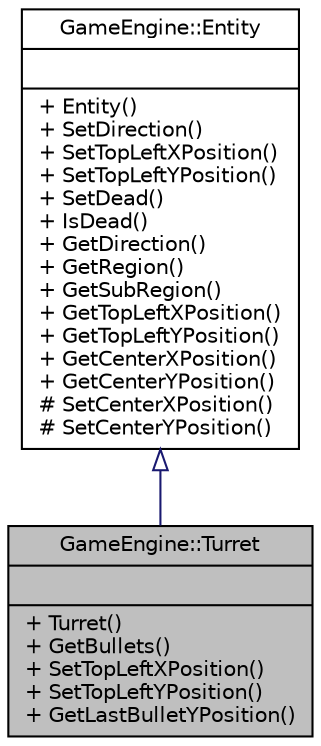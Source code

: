 digraph "GameEngine::Turret"
{
  edge [fontname="Helvetica",fontsize="10",labelfontname="Helvetica",labelfontsize="10"];
  node [fontname="Helvetica",fontsize="10",shape=record];
  Node0 [label="{GameEngine::Turret\n||+ Turret()\l+ GetBullets()\l+ SetTopLeftXPosition()\l+ SetTopLeftYPosition()\l+ GetLastBulletYPosition()\l}",height=0.2,width=0.4,color="black", fillcolor="grey75", style="filled", fontcolor="black"];
  Node1 -> Node0 [dir="back",color="midnightblue",fontsize="10",style="solid",arrowtail="onormal",fontname="Helvetica"];
  Node1 [label="{GameEngine::Entity\n||+ Entity()\l+ SetDirection()\l+ SetTopLeftXPosition()\l+ SetTopLeftYPosition()\l+ SetDead()\l+ IsDead()\l+ GetDirection()\l+ GetRegion()\l+ GetSubRegion()\l+ GetTopLeftXPosition()\l+ GetTopLeftYPosition()\l+ GetCenterXPosition()\l+ GetCenterYPosition()\l# SetCenterXPosition()\l# SetCenterYPosition()\l}",height=0.2,width=0.4,color="black", fillcolor="white", style="filled",URL="$class_game_engine_1_1_entity.html"];
}
